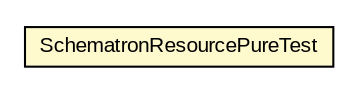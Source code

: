 #!/usr/local/bin/dot
#
# Class diagram 
# Generated by UMLGraph version 5.1 (http://www.umlgraph.org/)
#

digraph G {
	edge [fontname="arial",fontsize=10,labelfontname="arial",labelfontsize=10];
	node [fontname="arial",fontsize=10,shape=plaintext];
	nodesep=0.25;
	ranksep=0.5;
	// com.helger.schematron.pure.SchematronResourcePureTest
	c808 [label=<<table title="com.helger.schematron.pure.SchematronResourcePureTest" border="0" cellborder="1" cellspacing="0" cellpadding="2" port="p" bgcolor="lemonChiffon" href="./SchematronResourcePureTest.html">
		<tr><td><table border="0" cellspacing="0" cellpadding="1">
<tr><td align="center" balign="center"> SchematronResourcePureTest </td></tr>
		</table></td></tr>
		</table>>, fontname="arial", fontcolor="black", fontsize=10.0];
}


